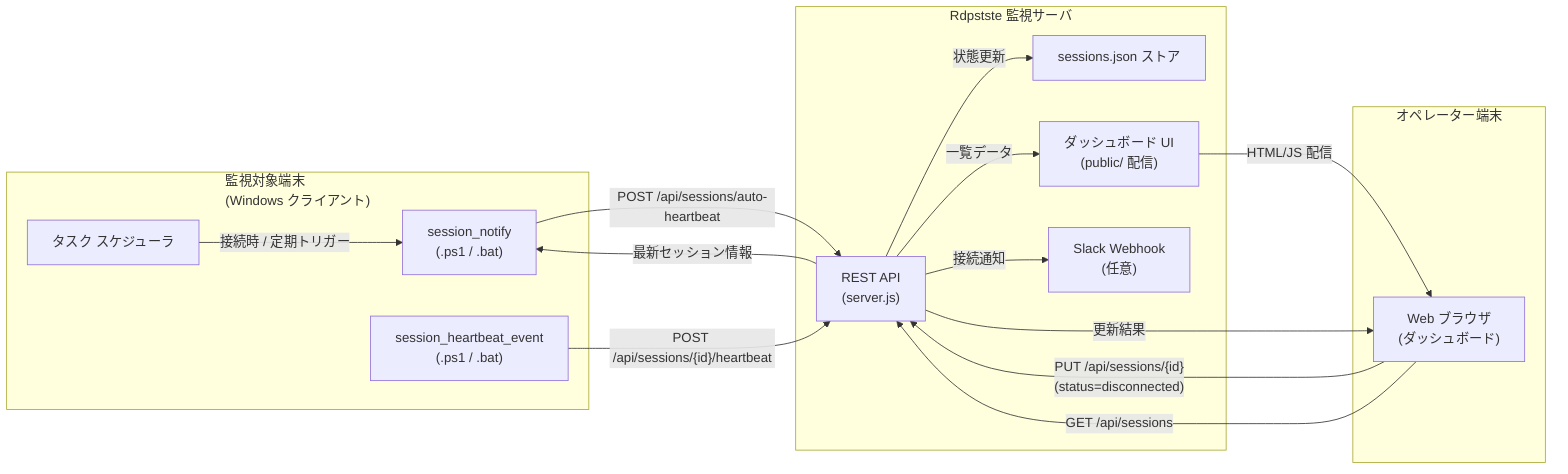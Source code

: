 graph LR
    subgraph MonitoredEndpoint["監視対象端末\n(Windows クライアント)"]
        TaskScheduler["タスク スケジューラ"]
        AutoHeartbeat["session_notify\n(.ps1 / .bat)"]
        ManualHeartbeat["session_heartbeat_event\n(.ps1 / .bat)"]
    end

    subgraph OperatorDevice["オペレーター端末"]
        Browser["Web ブラウザ\n(ダッシュボード)"]
    end

    subgraph MonitoringServer["Rdpstste 監視サーバ"]
        API["REST API\n(server.js)"]
        Store["sessions.json ストア"]
        Dashboard["ダッシュボード UI\n(public/ 配信)"]
        Slack["Slack Webhook\n(任意)"]
    end

    TaskScheduler -- "接続時 / 定期トリガー" --> AutoHeartbeat
    AutoHeartbeat -- "POST /api/sessions/auto-heartbeat" --> API
    ManualHeartbeat -- "POST /api/sessions/{id}/heartbeat" --> API
    Browser -- "PUT /api/sessions/{id}\n(status=disconnected)" --> API
    Browser -- "GET /api/sessions" --> API
    API -- "状態更新" --> Store
    API -- "一覧データ" --> Dashboard
    Dashboard -- "HTML/JS 配信" --> Browser
    API -- "接続通知" --> Slack
    API -- "最新セッション情報" --> AutoHeartbeat
    API -- "更新結果" --> Browser